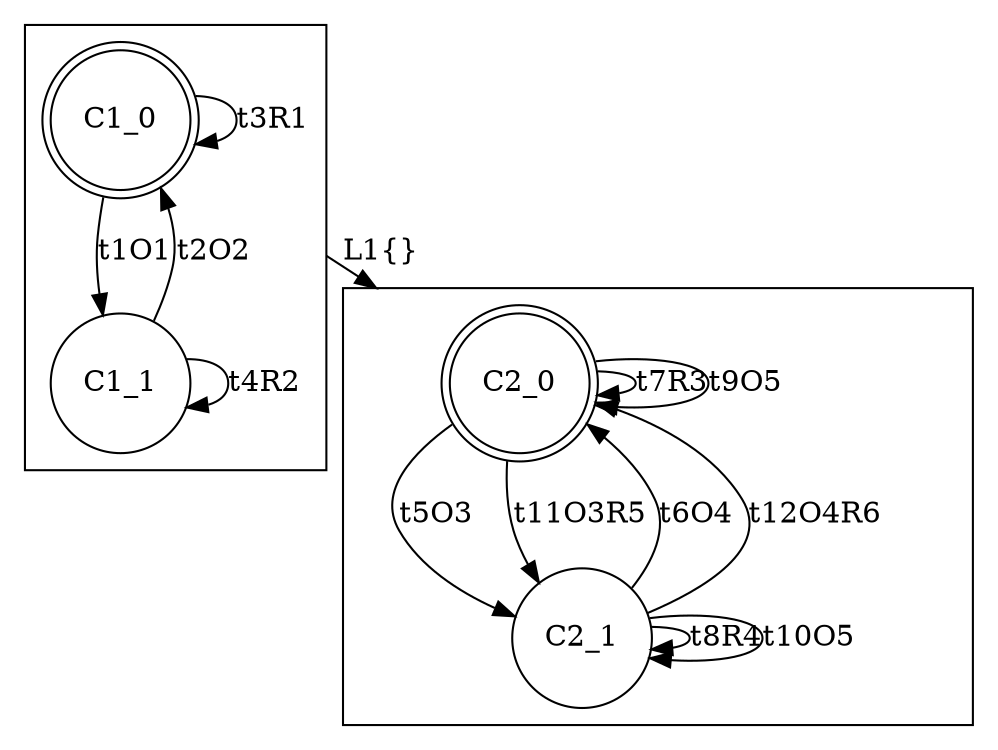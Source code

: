 digraph "input/s2" {
size="8,5"
compound=true
subgraph cluster1 {node [shape=doublecircle]; C1_0;
node [shape=circle];
C1_0 -> C1_1 [label="t1O1"];
C1_1 -> C1_0 [label="t2O2"];
C1_0 -> C1_0 [label="t3R1"];
C1_1 -> C1_1 [label="t4R2"];
}
subgraph cluster2 {node [shape=doublecircle]; C2_0;
node [shape=circle];
C2_0 -> C2_1 [label="t5O3"];
C2_1 -> C2_0 [label="t6O4"];
C2_0 -> C2_0 [label="t7R3"];
C2_1 -> C2_1 [label="t8R4"];
C2_0 -> C2_0 [label="t9O5"];
C2_1 -> C2_1 [label="t10O5"];
C2_0 -> C2_1 [label="t11O3R5"];
C2_1 -> C2_0 [label="t12O4R6"];
}
C1_0 -> C2_0 [ltail=cluster1 lhead=cluster2 label="L1{}"];
}
